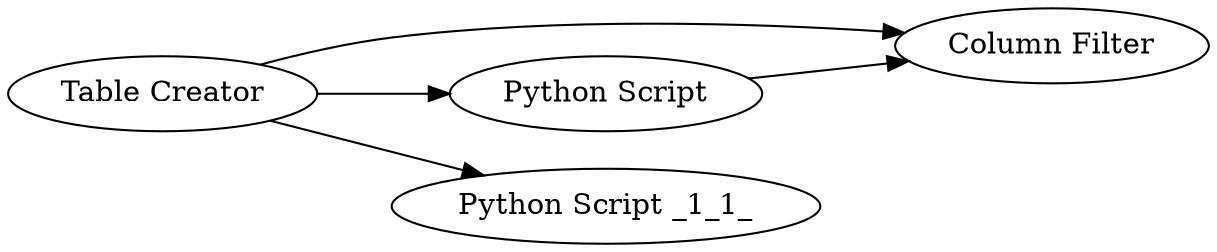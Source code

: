 digraph {
	1 -> 4
	3 -> 4
	1 -> 3
	1 -> 2
	1 [label="Table Creator"]
	4 [label="Column Filter"]
	3 [label="Python Script"]
	2 [label="Python Script _1_1_"]
	rankdir=LR
}

